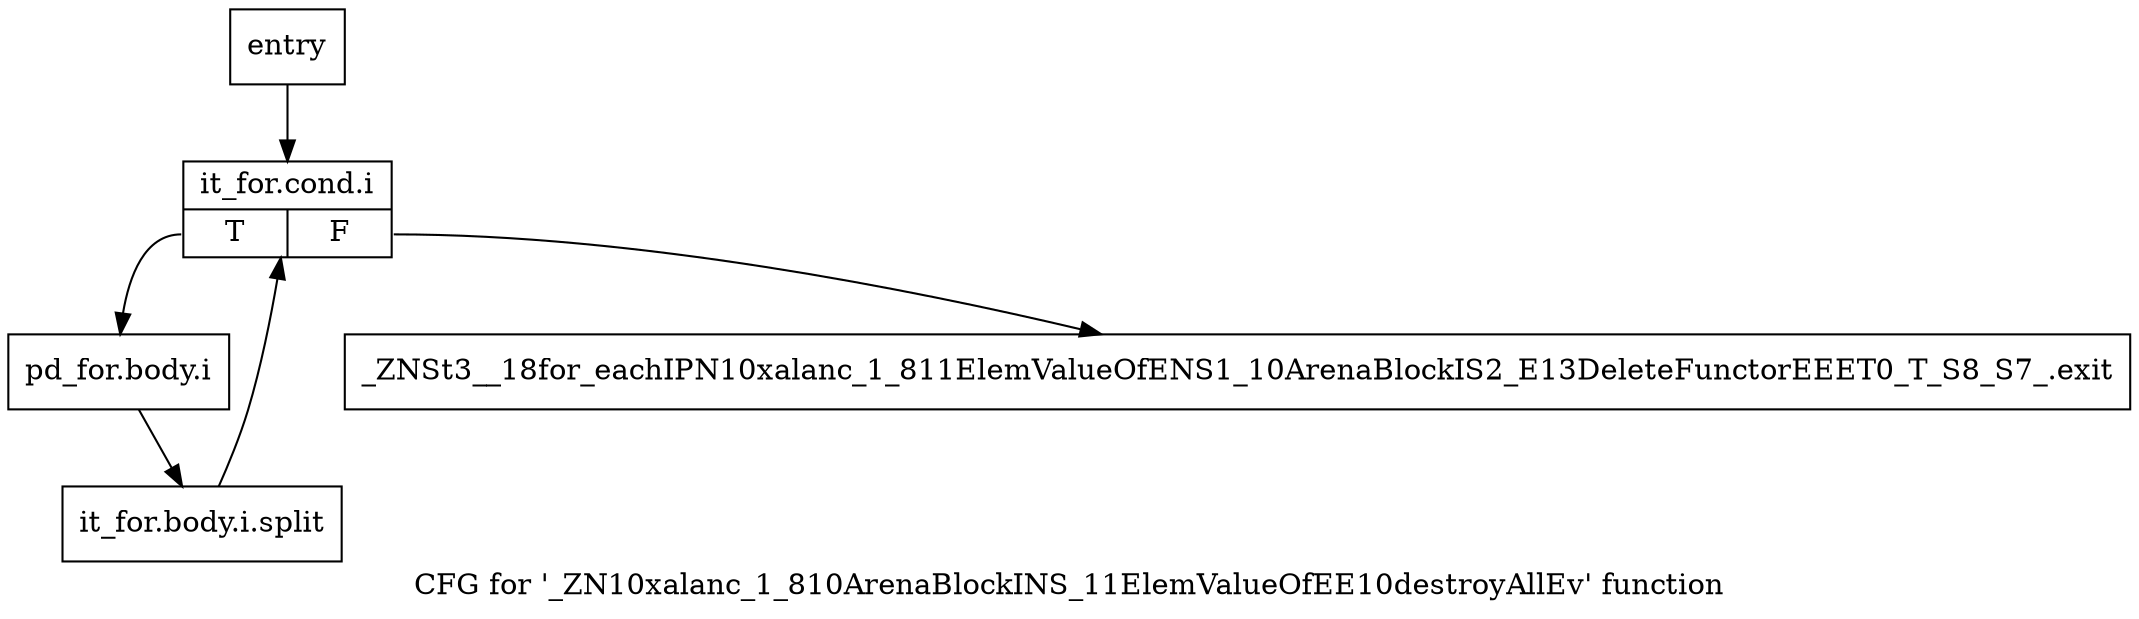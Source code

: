 digraph "CFG for '_ZN10xalanc_1_810ArenaBlockINS_11ElemValueOfEE10destroyAllEv' function" {
	label="CFG for '_ZN10xalanc_1_810ArenaBlockINS_11ElemValueOfEE10destroyAllEv' function";

	Node0x8890350 [shape=record,label="{entry}"];
	Node0x8890350 -> Node0x88903a0;
	Node0x88903a0 [shape=record,label="{it_for.cond.i|{<s0>T|<s1>F}}"];
	Node0x88903a0:s0 -> Node0x88903f0;
	Node0x88903a0:s1 -> Node0x8890440;
	Node0x88903f0 [shape=record,label="{pd_for.body.i}"];
	Node0x88903f0 -> Node0xc7faa00;
	Node0xc7faa00 [shape=record,label="{it_for.body.i.split}"];
	Node0xc7faa00 -> Node0x88903a0;
	Node0x8890440 [shape=record,label="{_ZNSt3__18for_eachIPN10xalanc_1_811ElemValueOfENS1_10ArenaBlockIS2_E13DeleteFunctorEEET0_T_S8_S7_.exit}"];
}
